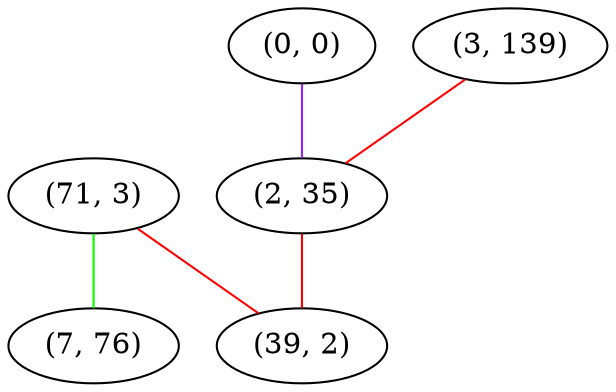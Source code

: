 graph "" {
"(71, 3)";
"(0, 0)";
"(7, 76)";
"(3, 139)";
"(2, 35)";
"(39, 2)";
"(71, 3)" -- "(7, 76)"  [color=green, key=0, weight=2];
"(71, 3)" -- "(39, 2)"  [color=red, key=0, weight=1];
"(0, 0)" -- "(2, 35)"  [color=purple, key=0, weight=4];
"(3, 139)" -- "(2, 35)"  [color=red, key=0, weight=1];
"(2, 35)" -- "(39, 2)"  [color=red, key=0, weight=1];
}
